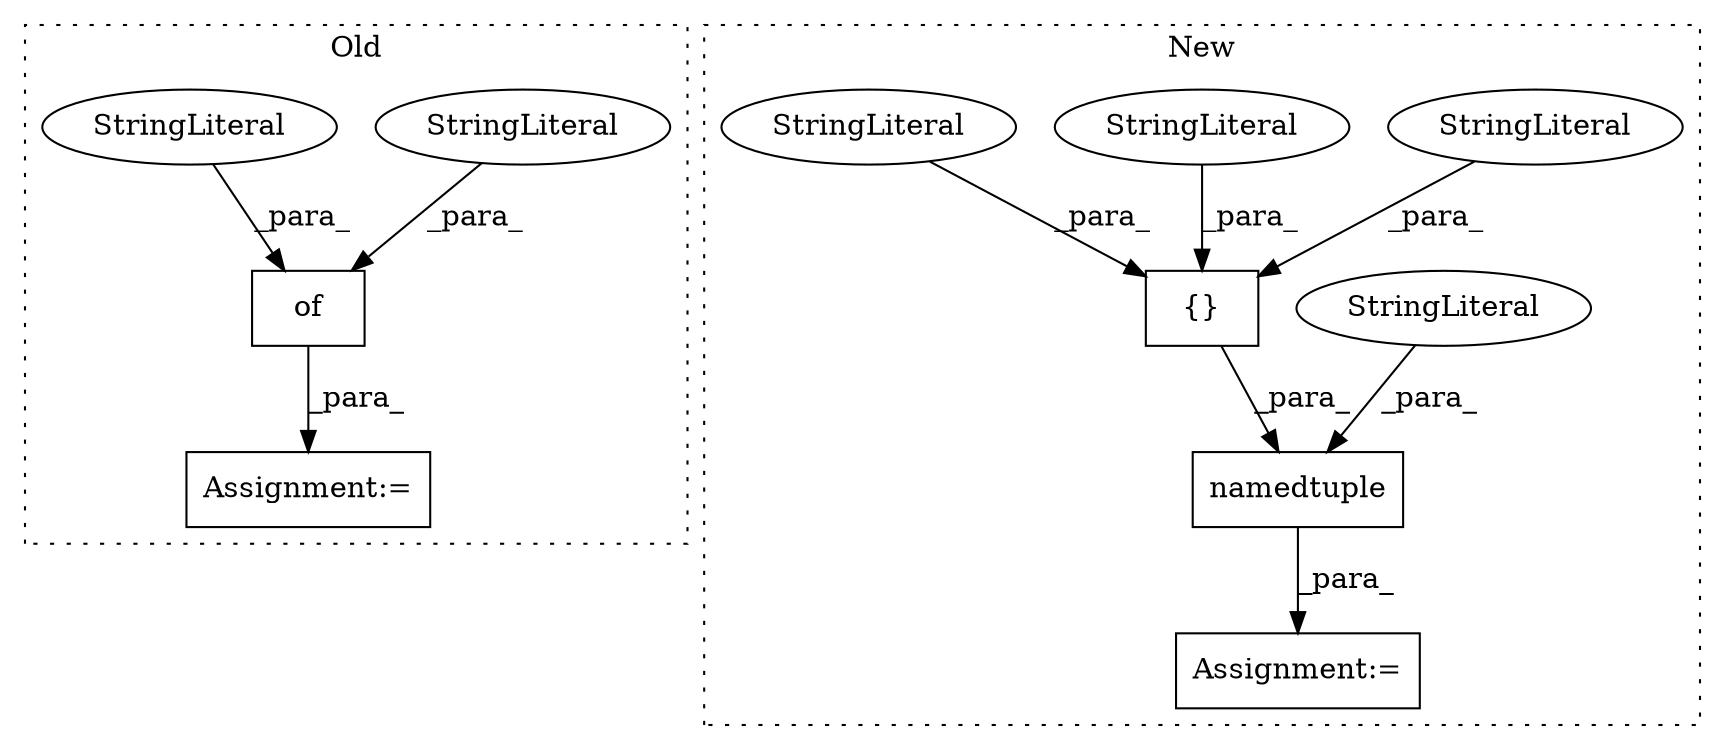 digraph G {
subgraph cluster0 {
1 [label="of" a="32" s="18189,18954" l="3,1" shape="box"];
3 [label="StringLiteral" a="45" s="18849" l="15" shape="ellipse"];
5 [label="StringLiteral" a="45" s="18192" l="16" shape="ellipse"];
10 [label="Assignment:=" a="7" s="18184" l="1" shape="box"];
label = "Old";
style="dotted";
}
subgraph cluster1 {
2 [label="namedtuple" a="32" s="16259,16330" l="11,1" shape="box"];
4 [label="StringLiteral" a="45" s="16270" l="12" shape="ellipse"];
6 [label="Assignment:=" a="7" s="16258" l="1" shape="box"];
7 [label="{}" a="4" s="16295,16329" l="1,1" shape="box"];
8 [label="StringLiteral" a="45" s="16313" l="11" shape="ellipse"];
9 [label="StringLiteral" a="45" s="16296" l="6" shape="ellipse"];
11 [label="StringLiteral" a="45" s="16325" l="4" shape="ellipse"];
label = "New";
style="dotted";
}
1 -> 10 [label="_para_"];
2 -> 6 [label="_para_"];
3 -> 1 [label="_para_"];
4 -> 2 [label="_para_"];
5 -> 1 [label="_para_"];
7 -> 2 [label="_para_"];
8 -> 7 [label="_para_"];
9 -> 7 [label="_para_"];
11 -> 7 [label="_para_"];
}